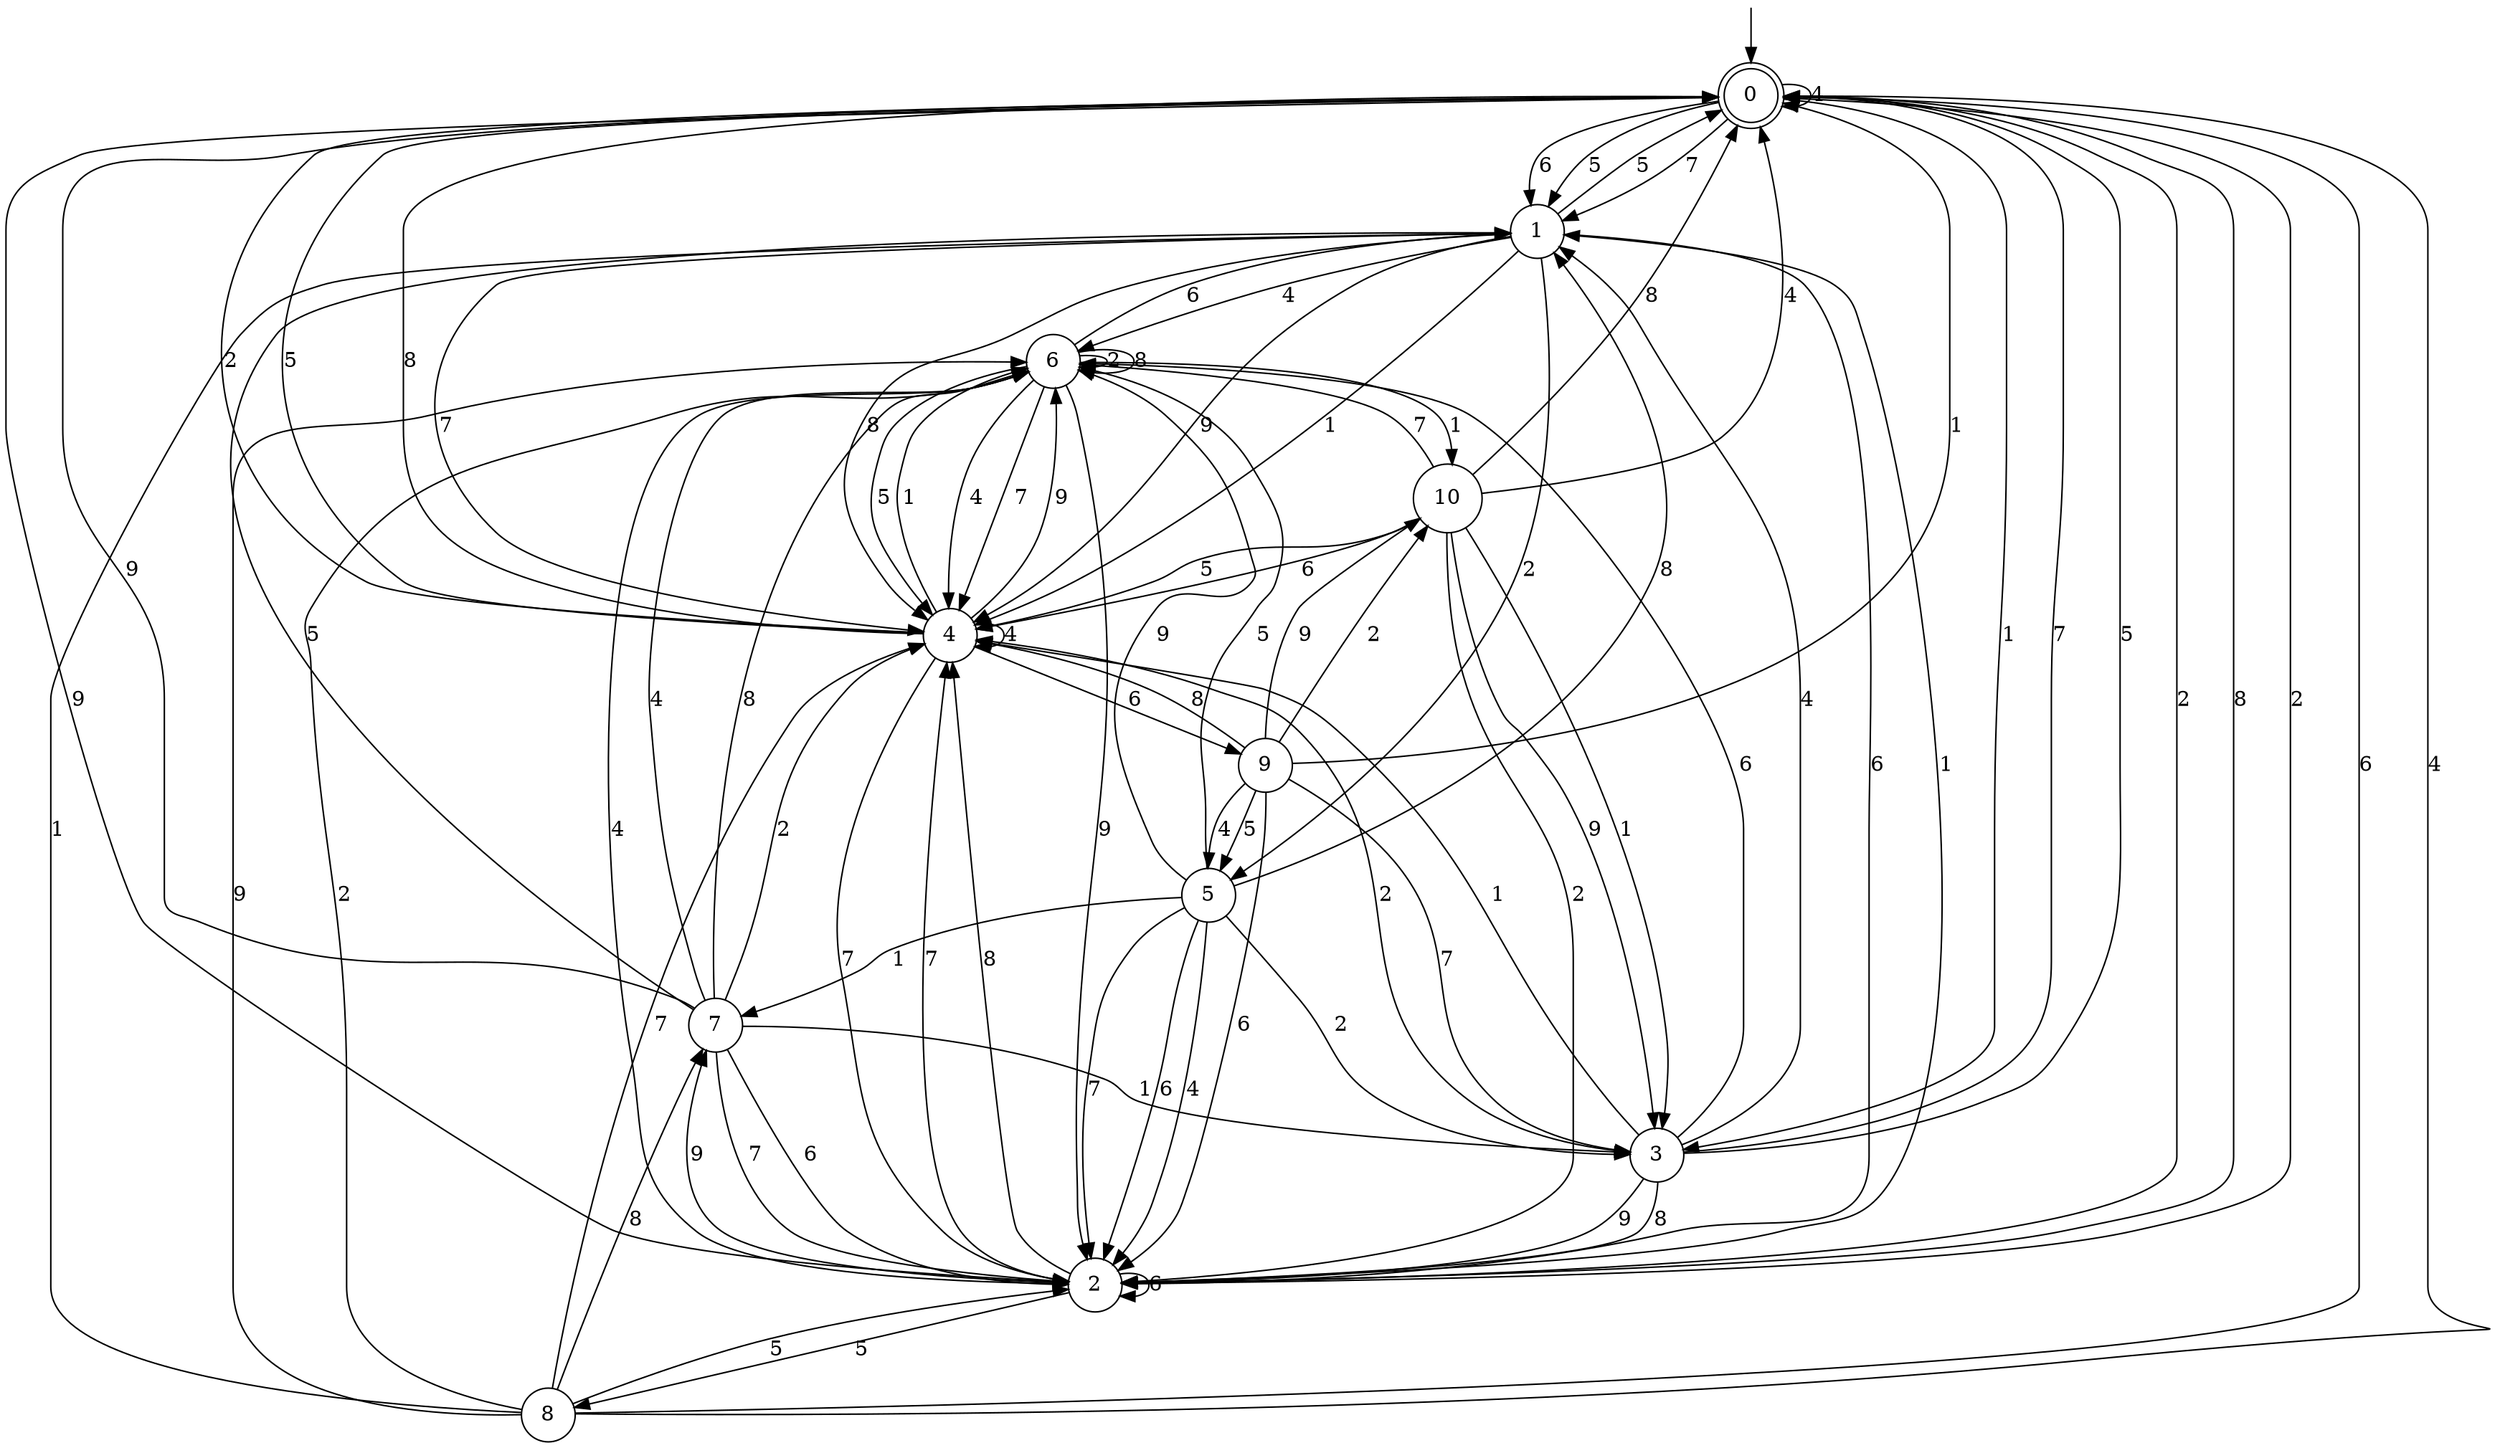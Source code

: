 digraph g {

	s0 [shape="doublecircle" label="0"];
	s1 [shape="circle" label="1"];
	s2 [shape="circle" label="2"];
	s3 [shape="circle" label="3"];
	s4 [shape="circle" label="4"];
	s5 [shape="circle" label="5"];
	s6 [shape="circle" label="6"];
	s7 [shape="circle" label="7"];
	s8 [shape="circle" label="8"];
	s9 [shape="circle" label="9"];
	s10 [shape="circle" label="10"];
	s0 -> s1 [label="7"];
	s0 -> s2 [label="9"];
	s0 -> s1 [label="6"];
	s0 -> s2 [label="2"];
	s0 -> s1 [label="5"];
	s0 -> s3 [label="1"];
	s0 -> s0 [label="4"];
	s0 -> s2 [label="8"];
	s1 -> s4 [label="7"];
	s1 -> s4 [label="9"];
	s1 -> s2 [label="6"];
	s1 -> s5 [label="2"];
	s1 -> s0 [label="5"];
	s1 -> s4 [label="1"];
	s1 -> s6 [label="4"];
	s1 -> s4 [label="8"];
	s2 -> s4 [label="7"];
	s2 -> s7 [label="9"];
	s2 -> s2 [label="6"];
	s2 -> s0 [label="2"];
	s2 -> s8 [label="5"];
	s2 -> s1 [label="1"];
	s2 -> s6 [label="4"];
	s2 -> s4 [label="8"];
	s3 -> s0 [label="7"];
	s3 -> s2 [label="9"];
	s3 -> s6 [label="6"];
	s3 -> s4 [label="2"];
	s3 -> s0 [label="5"];
	s3 -> s4 [label="1"];
	s3 -> s1 [label="4"];
	s3 -> s2 [label="8"];
	s4 -> s2 [label="7"];
	s4 -> s6 [label="9"];
	s4 -> s9 [label="6"];
	s4 -> s0 [label="2"];
	s4 -> s0 [label="5"];
	s4 -> s6 [label="1"];
	s4 -> s4 [label="4"];
	s4 -> s0 [label="8"];
	s5 -> s2 [label="7"];
	s5 -> s6 [label="9"];
	s5 -> s2 [label="6"];
	s5 -> s3 [label="2"];
	s5 -> s6 [label="5"];
	s5 -> s7 [label="1"];
	s5 -> s2 [label="4"];
	s5 -> s1 [label="8"];
	s6 -> s4 [label="7"];
	s6 -> s2 [label="9"];
	s6 -> s1 [label="6"];
	s6 -> s6 [label="2"];
	s6 -> s4 [label="5"];
	s6 -> s10 [label="1"];
	s6 -> s4 [label="4"];
	s6 -> s6 [label="8"];
	s7 -> s2 [label="7"];
	s7 -> s0 [label="9"];
	s7 -> s2 [label="6"];
	s7 -> s4 [label="2"];
	s7 -> s1 [label="5"];
	s7 -> s3 [label="1"];
	s7 -> s6 [label="4"];
	s7 -> s6 [label="8"];
	s8 -> s4 [label="7"];
	s8 -> s6 [label="9"];
	s8 -> s0 [label="6"];
	s8 -> s6 [label="2"];
	s8 -> s2 [label="5"];
	s8 -> s1 [label="1"];
	s8 -> s0 [label="4"];
	s8 -> s7 [label="8"];
	s9 -> s3 [label="7"];
	s9 -> s10 [label="9"];
	s9 -> s2 [label="6"];
	s9 -> s10 [label="2"];
	s9 -> s5 [label="5"];
	s9 -> s0 [label="1"];
	s9 -> s5 [label="4"];
	s9 -> s4 [label="8"];
	s10 -> s6 [label="7"];
	s10 -> s3 [label="9"];
	s10 -> s4 [label="6"];
	s10 -> s2 [label="2"];
	s10 -> s4 [label="5"];
	s10 -> s3 [label="1"];
	s10 -> s0 [label="4"];
	s10 -> s0 [label="8"];

__start0 [label="" shape="none" width="0" height="0"];
__start0 -> s0;

}
